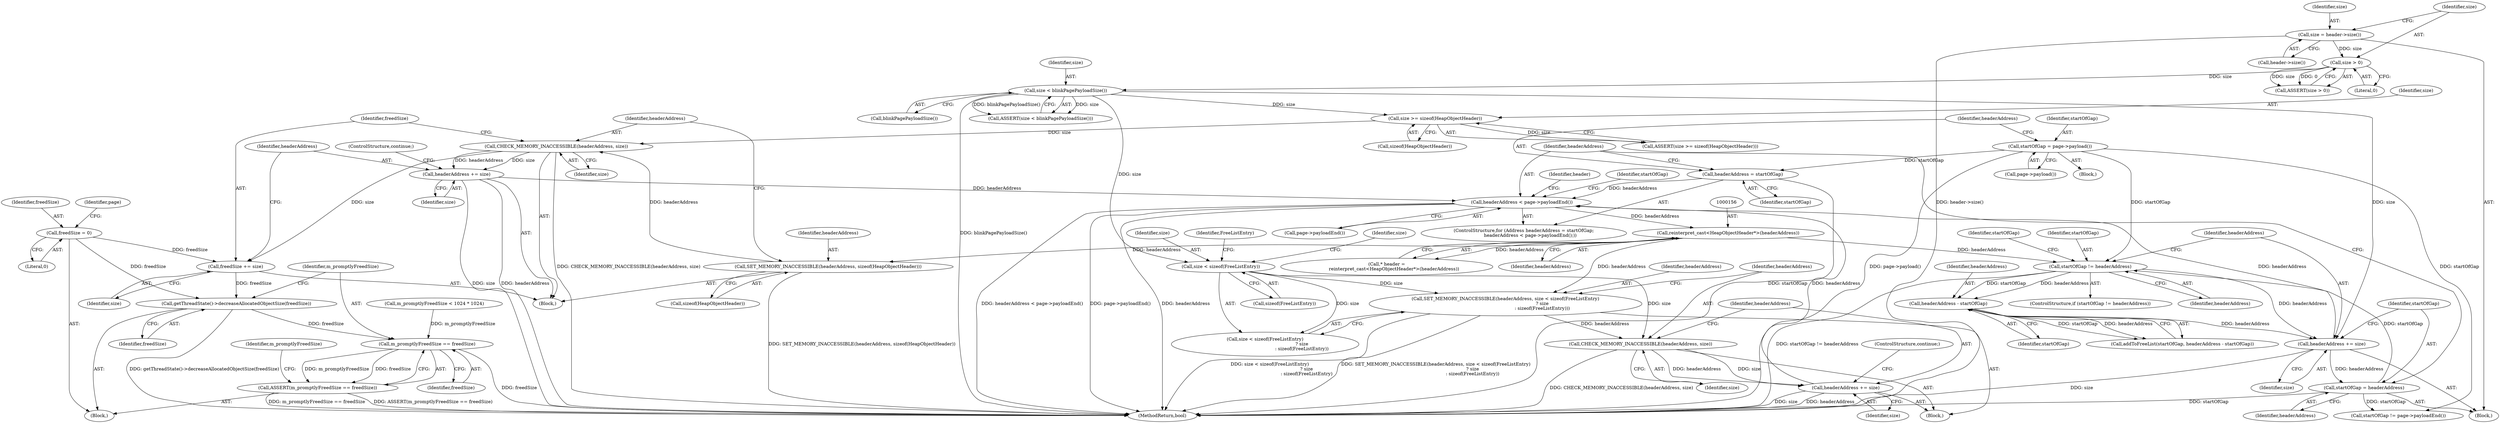 digraph "0_Chrome_0749ec24fae74ec32d0567eef0e5ec43c84dbcb9_3@API" {
"1000237" [label="(Call,getThreadState()->decreaseAllocatedObjectSize(freedSize))"];
"1000185" [label="(Call,freedSize += size)"];
"1000182" [label="(Call,CHECK_MEMORY_INACCESSIBLE(headerAddress, size))"];
"1000178" [label="(Call,SET_MEMORY_INACCESSIBLE(headerAddress, sizeof(HeapObjectHeader)))"];
"1000155" [label="(Call,reinterpret_cast<HeapObjectHeader*>(headerAddress))"];
"1000148" [label="(Call,headerAddress < page->payloadEnd())"];
"1000208" [label="(Call,headerAddress += size)"];
"1000205" [label="(Call,CHECK_MEMORY_INACCESSIBLE(headerAddress, size))"];
"1000195" [label="(Call,SET_MEMORY_INACCESSIBLE(headerAddress, size < sizeof(FreeListEntry)\n                                                   ? size\n                                                   : sizeof(FreeListEntry)))"];
"1000198" [label="(Call,size < sizeof(FreeListEntry))"];
"1000167" [label="(Call,size < blinkPagePayloadSize())"];
"1000163" [label="(Call,size > 0)"];
"1000159" [label="(Call,size = header->size())"];
"1000188" [label="(Call,headerAddress += size)"];
"1000145" [label="(Call,headerAddress = startOfGap)"];
"1000140" [label="(Call,startOfGap = page->payload())"];
"1000222" [label="(Call,headerAddress += size)"];
"1000214" [label="(Call,startOfGap != headerAddress)"];
"1000225" [label="(Call,startOfGap = headerAddress)"];
"1000219" [label="(Call,headerAddress - startOfGap)"];
"1000174" [label="(Call,size >= sizeof(HeapObjectHeader))"];
"1000122" [label="(Call,freedSize = 0)"];
"1000240" [label="(Call,m_promptlyFreedSize == freedSize)"];
"1000239" [label="(Call,ASSERT(m_promptlyFreedSize == freedSize))"];
"1000182" [label="(Call,CHECK_MEMORY_INACCESSIBLE(headerAddress, size))"];
"1000242" [label="(Identifier,freedSize)"];
"1000128" [label="(Identifier,page)"];
"1000220" [label="(Identifier,headerAddress)"];
"1000151" [label="(Block,)"];
"1000186" [label="(Identifier,freedSize)"];
"1000141" [label="(Identifier,startOfGap)"];
"1000213" [label="(ControlStructure,if (startOfGap != headerAddress))"];
"1000210" [label="(Identifier,size)"];
"1000219" [label="(Call,headerAddress - startOfGap)"];
"1000211" [label="(ControlStructure,continue;)"];
"1000146" [label="(Identifier,headerAddress)"];
"1000124" [label="(Literal,0)"];
"1000178" [label="(Call,SET_MEMORY_INACCESSIBLE(headerAddress, sizeof(HeapObjectHeader)))"];
"1000217" [label="(Call,addToFreeList(startOfGap, headerAddress - startOfGap))"];
"1000240" [label="(Call,m_promptlyFreedSize == freedSize)"];
"1000162" [label="(Call,ASSERT(size > 0))"];
"1000241" [label="(Identifier,m_promptlyFreedSize)"];
"1000195" [label="(Call,SET_MEMORY_INACCESSIBLE(headerAddress, size < sizeof(FreeListEntry)\n                                                   ? size\n                                                   : sizeof(FreeListEntry)))"];
"1000154" [label="(Identifier,header)"];
"1000179" [label="(Identifier,headerAddress)"];
"1000176" [label="(Call,sizeof(HeapObjectHeader))"];
"1000145" [label="(Call,headerAddress = startOfGap)"];
"1000209" [label="(Identifier,headerAddress)"];
"1000123" [label="(Identifier,freedSize)"];
"1000227" [label="(Identifier,headerAddress)"];
"1000143" [label="(ControlStructure,for (Address headerAddress = startOfGap;\n         headerAddress < page->payloadEnd();))"];
"1000167" [label="(Call,size < blinkPagePayloadSize())"];
"1000215" [label="(Identifier,startOfGap)"];
"1000205" [label="(Call,CHECK_MEMORY_INACCESSIBLE(headerAddress, size))"];
"1000206" [label="(Identifier,headerAddress)"];
"1000248" [label="(MethodReturn,bool)"];
"1000189" [label="(Identifier,headerAddress)"];
"1000161" [label="(Call,header->size())"];
"1000142" [label="(Call,page->payload())"];
"1000164" [label="(Identifier,size)"];
"1000160" [label="(Identifier,size)"];
"1000169" [label="(Call,blinkPagePayloadSize())"];
"1000216" [label="(Identifier,headerAddress)"];
"1000200" [label="(Call,sizeof(FreeListEntry))"];
"1000168" [label="(Identifier,size)"];
"1000149" [label="(Identifier,headerAddress)"];
"1000244" [label="(Identifier,m_promptlyFreedSize)"];
"1000226" [label="(Identifier,startOfGap)"];
"1000175" [label="(Identifier,size)"];
"1000224" [label="(Identifier,size)"];
"1000122" [label="(Call,freedSize = 0)"];
"1000222" [label="(Call,headerAddress += size)"];
"1000155" [label="(Call,reinterpret_cast<HeapObjectHeader*>(headerAddress))"];
"1000157" [label="(Identifier,headerAddress)"];
"1000204" [label="(Identifier,FreeListEntry)"];
"1000190" [label="(Identifier,size)"];
"1000101" [label="(Block,)"];
"1000148" [label="(Call,headerAddress < page->payloadEnd())"];
"1000147" [label="(Identifier,startOfGap)"];
"1000230" [label="(Identifier,startOfGap)"];
"1000183" [label="(Identifier,headerAddress)"];
"1000153" [label="(Call,* header =\n          reinterpret_cast<HeapObjectHeader*>(headerAddress))"];
"1000103" [label="(Call,m_promptlyFreedSize < 1024 * 1024)"];
"1000174" [label="(Call,size >= sizeof(HeapObjectHeader))"];
"1000150" [label="(Call,page->payloadEnd())"];
"1000208" [label="(Call,headerAddress += size)"];
"1000197" [label="(Call,size < sizeof(FreeListEntry)\n                                                   ? size\n                                                   : sizeof(FreeListEntry))"];
"1000166" [label="(Call,ASSERT(size < blinkPagePayloadSize()))"];
"1000188" [label="(Call,headerAddress += size)"];
"1000198" [label="(Call,size < sizeof(FreeListEntry))"];
"1000196" [label="(Identifier,headerAddress)"];
"1000221" [label="(Identifier,startOfGap)"];
"1000191" [label="(ControlStructure,continue;)"];
"1000223" [label="(Identifier,headerAddress)"];
"1000194" [label="(Block,)"];
"1000180" [label="(Call,sizeof(HeapObjectHeader))"];
"1000225" [label="(Call,startOfGap = headerAddress)"];
"1000140" [label="(Call,startOfGap = page->payload())"];
"1000165" [label="(Literal,0)"];
"1000184" [label="(Identifier,size)"];
"1000138" [label="(Block,)"];
"1000214" [label="(Call,startOfGap != headerAddress)"];
"1000237" [label="(Call,getThreadState()->decreaseAllocatedObjectSize(freedSize))"];
"1000229" [label="(Call,startOfGap != page->payloadEnd())"];
"1000207" [label="(Identifier,size)"];
"1000159" [label="(Call,size = header->size())"];
"1000187" [label="(Identifier,size)"];
"1000163" [label="(Call,size > 0)"];
"1000202" [label="(Identifier,size)"];
"1000238" [label="(Identifier,freedSize)"];
"1000218" [label="(Identifier,startOfGap)"];
"1000173" [label="(Call,ASSERT(size >= sizeof(HeapObjectHeader)))"];
"1000172" [label="(Block,)"];
"1000185" [label="(Call,freedSize += size)"];
"1000199" [label="(Identifier,size)"];
"1000239" [label="(Call,ASSERT(m_promptlyFreedSize == freedSize))"];
"1000237" -> "1000101"  [label="AST: "];
"1000237" -> "1000238"  [label="CFG: "];
"1000238" -> "1000237"  [label="AST: "];
"1000241" -> "1000237"  [label="CFG: "];
"1000237" -> "1000248"  [label="DDG: getThreadState()->decreaseAllocatedObjectSize(freedSize)"];
"1000185" -> "1000237"  [label="DDG: freedSize"];
"1000122" -> "1000237"  [label="DDG: freedSize"];
"1000237" -> "1000240"  [label="DDG: freedSize"];
"1000185" -> "1000172"  [label="AST: "];
"1000185" -> "1000187"  [label="CFG: "];
"1000186" -> "1000185"  [label="AST: "];
"1000187" -> "1000185"  [label="AST: "];
"1000189" -> "1000185"  [label="CFG: "];
"1000182" -> "1000185"  [label="DDG: size"];
"1000122" -> "1000185"  [label="DDG: freedSize"];
"1000182" -> "1000172"  [label="AST: "];
"1000182" -> "1000184"  [label="CFG: "];
"1000183" -> "1000182"  [label="AST: "];
"1000184" -> "1000182"  [label="AST: "];
"1000186" -> "1000182"  [label="CFG: "];
"1000182" -> "1000248"  [label="DDG: CHECK_MEMORY_INACCESSIBLE(headerAddress, size)"];
"1000178" -> "1000182"  [label="DDG: headerAddress"];
"1000174" -> "1000182"  [label="DDG: size"];
"1000182" -> "1000188"  [label="DDG: size"];
"1000182" -> "1000188"  [label="DDG: headerAddress"];
"1000178" -> "1000172"  [label="AST: "];
"1000178" -> "1000180"  [label="CFG: "];
"1000179" -> "1000178"  [label="AST: "];
"1000180" -> "1000178"  [label="AST: "];
"1000183" -> "1000178"  [label="CFG: "];
"1000178" -> "1000248"  [label="DDG: SET_MEMORY_INACCESSIBLE(headerAddress, sizeof(HeapObjectHeader))"];
"1000155" -> "1000178"  [label="DDG: headerAddress"];
"1000155" -> "1000153"  [label="AST: "];
"1000155" -> "1000157"  [label="CFG: "];
"1000156" -> "1000155"  [label="AST: "];
"1000157" -> "1000155"  [label="AST: "];
"1000153" -> "1000155"  [label="CFG: "];
"1000155" -> "1000153"  [label="DDG: headerAddress"];
"1000148" -> "1000155"  [label="DDG: headerAddress"];
"1000155" -> "1000195"  [label="DDG: headerAddress"];
"1000155" -> "1000214"  [label="DDG: headerAddress"];
"1000148" -> "1000143"  [label="AST: "];
"1000148" -> "1000150"  [label="CFG: "];
"1000149" -> "1000148"  [label="AST: "];
"1000150" -> "1000148"  [label="AST: "];
"1000154" -> "1000148"  [label="CFG: "];
"1000230" -> "1000148"  [label="CFG: "];
"1000148" -> "1000248"  [label="DDG: headerAddress"];
"1000148" -> "1000248"  [label="DDG: headerAddress < page->payloadEnd()"];
"1000148" -> "1000248"  [label="DDG: page->payloadEnd()"];
"1000208" -> "1000148"  [label="DDG: headerAddress"];
"1000188" -> "1000148"  [label="DDG: headerAddress"];
"1000145" -> "1000148"  [label="DDG: headerAddress"];
"1000222" -> "1000148"  [label="DDG: headerAddress"];
"1000208" -> "1000194"  [label="AST: "];
"1000208" -> "1000210"  [label="CFG: "];
"1000209" -> "1000208"  [label="AST: "];
"1000210" -> "1000208"  [label="AST: "];
"1000211" -> "1000208"  [label="CFG: "];
"1000208" -> "1000248"  [label="DDG: headerAddress"];
"1000208" -> "1000248"  [label="DDG: size"];
"1000205" -> "1000208"  [label="DDG: size"];
"1000205" -> "1000208"  [label="DDG: headerAddress"];
"1000205" -> "1000194"  [label="AST: "];
"1000205" -> "1000207"  [label="CFG: "];
"1000206" -> "1000205"  [label="AST: "];
"1000207" -> "1000205"  [label="AST: "];
"1000209" -> "1000205"  [label="CFG: "];
"1000205" -> "1000248"  [label="DDG: CHECK_MEMORY_INACCESSIBLE(headerAddress, size)"];
"1000195" -> "1000205"  [label="DDG: headerAddress"];
"1000198" -> "1000205"  [label="DDG: size"];
"1000195" -> "1000194"  [label="AST: "];
"1000195" -> "1000197"  [label="CFG: "];
"1000196" -> "1000195"  [label="AST: "];
"1000197" -> "1000195"  [label="AST: "];
"1000206" -> "1000195"  [label="CFG: "];
"1000195" -> "1000248"  [label="DDG: SET_MEMORY_INACCESSIBLE(headerAddress, size < sizeof(FreeListEntry)\n                                                   ? size\n                                                   : sizeof(FreeListEntry))"];
"1000195" -> "1000248"  [label="DDG: size < sizeof(FreeListEntry)\n                                                   ? size\n                                                   : sizeof(FreeListEntry)"];
"1000198" -> "1000195"  [label="DDG: size"];
"1000198" -> "1000197"  [label="AST: "];
"1000198" -> "1000200"  [label="CFG: "];
"1000199" -> "1000198"  [label="AST: "];
"1000200" -> "1000198"  [label="AST: "];
"1000202" -> "1000198"  [label="CFG: "];
"1000204" -> "1000198"  [label="CFG: "];
"1000167" -> "1000198"  [label="DDG: size"];
"1000198" -> "1000197"  [label="DDG: size"];
"1000167" -> "1000166"  [label="AST: "];
"1000167" -> "1000169"  [label="CFG: "];
"1000168" -> "1000167"  [label="AST: "];
"1000169" -> "1000167"  [label="AST: "];
"1000166" -> "1000167"  [label="CFG: "];
"1000167" -> "1000248"  [label="DDG: blinkPagePayloadSize()"];
"1000167" -> "1000166"  [label="DDG: size"];
"1000167" -> "1000166"  [label="DDG: blinkPagePayloadSize()"];
"1000163" -> "1000167"  [label="DDG: size"];
"1000167" -> "1000174"  [label="DDG: size"];
"1000167" -> "1000222"  [label="DDG: size"];
"1000163" -> "1000162"  [label="AST: "];
"1000163" -> "1000165"  [label="CFG: "];
"1000164" -> "1000163"  [label="AST: "];
"1000165" -> "1000163"  [label="AST: "];
"1000162" -> "1000163"  [label="CFG: "];
"1000163" -> "1000162"  [label="DDG: size"];
"1000163" -> "1000162"  [label="DDG: 0"];
"1000159" -> "1000163"  [label="DDG: size"];
"1000159" -> "1000151"  [label="AST: "];
"1000159" -> "1000161"  [label="CFG: "];
"1000160" -> "1000159"  [label="AST: "];
"1000161" -> "1000159"  [label="AST: "];
"1000164" -> "1000159"  [label="CFG: "];
"1000159" -> "1000248"  [label="DDG: header->size()"];
"1000188" -> "1000172"  [label="AST: "];
"1000188" -> "1000190"  [label="CFG: "];
"1000189" -> "1000188"  [label="AST: "];
"1000190" -> "1000188"  [label="AST: "];
"1000191" -> "1000188"  [label="CFG: "];
"1000188" -> "1000248"  [label="DDG: size"];
"1000188" -> "1000248"  [label="DDG: headerAddress"];
"1000145" -> "1000143"  [label="AST: "];
"1000145" -> "1000147"  [label="CFG: "];
"1000146" -> "1000145"  [label="AST: "];
"1000147" -> "1000145"  [label="AST: "];
"1000149" -> "1000145"  [label="CFG: "];
"1000145" -> "1000248"  [label="DDG: startOfGap"];
"1000140" -> "1000145"  [label="DDG: startOfGap"];
"1000140" -> "1000138"  [label="AST: "];
"1000140" -> "1000142"  [label="CFG: "];
"1000141" -> "1000140"  [label="AST: "];
"1000142" -> "1000140"  [label="AST: "];
"1000146" -> "1000140"  [label="CFG: "];
"1000140" -> "1000248"  [label="DDG: page->payload()"];
"1000140" -> "1000214"  [label="DDG: startOfGap"];
"1000140" -> "1000229"  [label="DDG: startOfGap"];
"1000222" -> "1000151"  [label="AST: "];
"1000222" -> "1000224"  [label="CFG: "];
"1000223" -> "1000222"  [label="AST: "];
"1000224" -> "1000222"  [label="AST: "];
"1000226" -> "1000222"  [label="CFG: "];
"1000222" -> "1000248"  [label="DDG: size"];
"1000214" -> "1000222"  [label="DDG: headerAddress"];
"1000219" -> "1000222"  [label="DDG: headerAddress"];
"1000222" -> "1000225"  [label="DDG: headerAddress"];
"1000214" -> "1000213"  [label="AST: "];
"1000214" -> "1000216"  [label="CFG: "];
"1000215" -> "1000214"  [label="AST: "];
"1000216" -> "1000214"  [label="AST: "];
"1000218" -> "1000214"  [label="CFG: "];
"1000223" -> "1000214"  [label="CFG: "];
"1000214" -> "1000248"  [label="DDG: startOfGap != headerAddress"];
"1000225" -> "1000214"  [label="DDG: startOfGap"];
"1000214" -> "1000219"  [label="DDG: headerAddress"];
"1000214" -> "1000219"  [label="DDG: startOfGap"];
"1000225" -> "1000151"  [label="AST: "];
"1000225" -> "1000227"  [label="CFG: "];
"1000226" -> "1000225"  [label="AST: "];
"1000227" -> "1000225"  [label="AST: "];
"1000149" -> "1000225"  [label="CFG: "];
"1000225" -> "1000248"  [label="DDG: startOfGap"];
"1000225" -> "1000229"  [label="DDG: startOfGap"];
"1000219" -> "1000217"  [label="AST: "];
"1000219" -> "1000221"  [label="CFG: "];
"1000220" -> "1000219"  [label="AST: "];
"1000221" -> "1000219"  [label="AST: "];
"1000217" -> "1000219"  [label="CFG: "];
"1000219" -> "1000217"  [label="DDG: startOfGap"];
"1000219" -> "1000217"  [label="DDG: headerAddress"];
"1000174" -> "1000173"  [label="AST: "];
"1000174" -> "1000176"  [label="CFG: "];
"1000175" -> "1000174"  [label="AST: "];
"1000176" -> "1000174"  [label="AST: "];
"1000173" -> "1000174"  [label="CFG: "];
"1000174" -> "1000173"  [label="DDG: size"];
"1000122" -> "1000101"  [label="AST: "];
"1000122" -> "1000124"  [label="CFG: "];
"1000123" -> "1000122"  [label="AST: "];
"1000124" -> "1000122"  [label="AST: "];
"1000128" -> "1000122"  [label="CFG: "];
"1000240" -> "1000239"  [label="AST: "];
"1000240" -> "1000242"  [label="CFG: "];
"1000241" -> "1000240"  [label="AST: "];
"1000242" -> "1000240"  [label="AST: "];
"1000239" -> "1000240"  [label="CFG: "];
"1000240" -> "1000248"  [label="DDG: freedSize"];
"1000240" -> "1000239"  [label="DDG: m_promptlyFreedSize"];
"1000240" -> "1000239"  [label="DDG: freedSize"];
"1000103" -> "1000240"  [label="DDG: m_promptlyFreedSize"];
"1000239" -> "1000101"  [label="AST: "];
"1000244" -> "1000239"  [label="CFG: "];
"1000239" -> "1000248"  [label="DDG: ASSERT(m_promptlyFreedSize == freedSize)"];
"1000239" -> "1000248"  [label="DDG: m_promptlyFreedSize == freedSize"];
}
